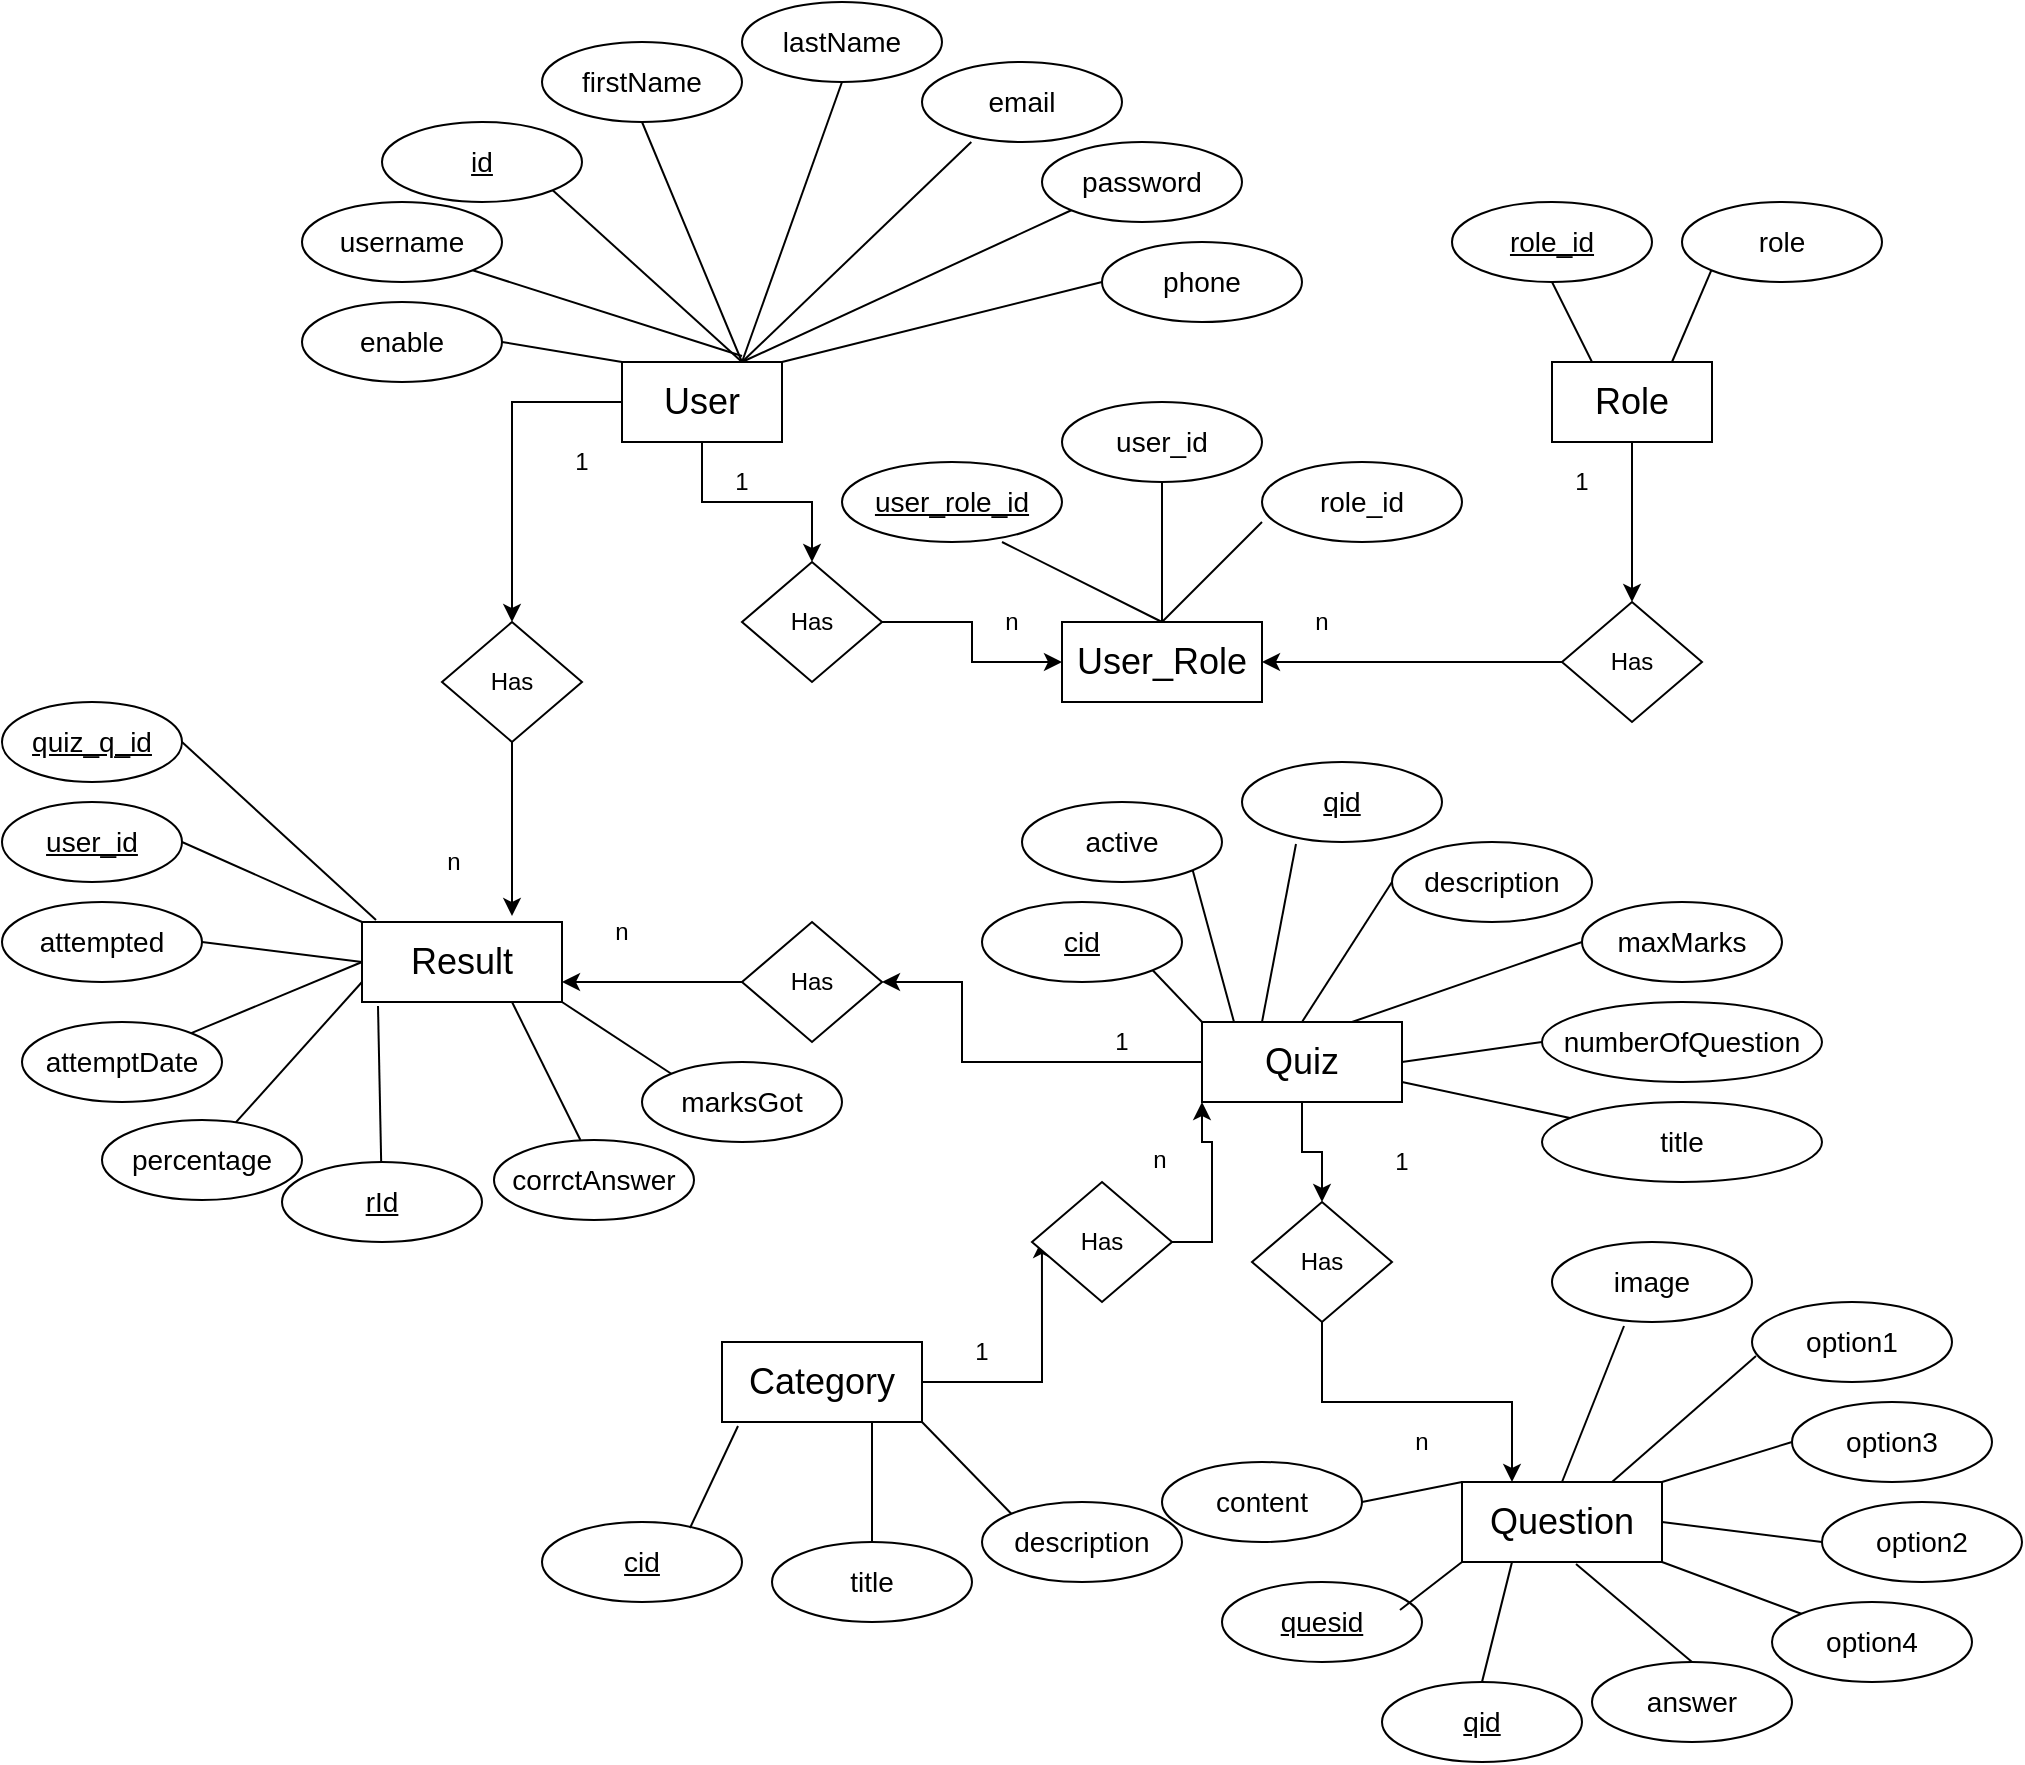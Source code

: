 <mxfile version="15.3.5" type="device"><diagram id="R2lEEEUBdFMjLlhIrx00" name="Page-1"><mxGraphModel dx="2109" dy="1598" grid="1" gridSize="10" guides="1" tooltips="1" connect="1" arrows="1" fold="1" page="1" pageScale="1" pageWidth="850" pageHeight="1100" math="0" shadow="0" extFonts="Permanent Marker^https://fonts.googleapis.com/css?family=Permanent+Marker"><root><mxCell id="0"/><mxCell id="1" parent="0"/><mxCell id="hs2BHEO5PUTzhYuMmn-y-42" style="edgeStyle=orthogonalEdgeStyle;rounded=0;orthogonalLoop=1;jettySize=auto;html=1;exitX=0.5;exitY=1;exitDx=0;exitDy=0;" parent="1" source="hs2BHEO5PUTzhYuMmn-y-1" target="hs2BHEO5PUTzhYuMmn-y-41" edge="1"><mxGeometry relative="1" as="geometry"/></mxCell><mxCell id="hs2BHEO5PUTzhYuMmn-y-1" value="&lt;font style=&quot;font-size: 18px&quot;&gt;User&lt;/font&gt;" style="rounded=0;whiteSpace=wrap;html=1;" parent="1" vertex="1"><mxGeometry x="-40" y="90" width="80" height="40" as="geometry"/></mxCell><mxCell id="hs2BHEO5PUTzhYuMmn-y-2" value="&lt;font style=&quot;font-size: 14px&quot;&gt;&lt;u&gt;id&lt;/u&gt;&lt;/font&gt;" style="ellipse;whiteSpace=wrap;html=1;" parent="1" vertex="1"><mxGeometry x="-160" y="-30" width="100" height="40" as="geometry"/></mxCell><mxCell id="hs2BHEO5PUTzhYuMmn-y-5" value="&lt;font style=&quot;font-size: 14px&quot;&gt;firstName&lt;/font&gt;" style="ellipse;whiteSpace=wrap;html=1;" parent="1" vertex="1"><mxGeometry x="-80" y="-70" width="100" height="40" as="geometry"/></mxCell><mxCell id="hs2BHEO5PUTzhYuMmn-y-7" value="&lt;font style=&quot;font-size: 14px&quot;&gt;lastName&lt;/font&gt;" style="ellipse;whiteSpace=wrap;html=1;" parent="1" vertex="1"><mxGeometry x="20" y="-90" width="100" height="40" as="geometry"/></mxCell><mxCell id="hs2BHEO5PUTzhYuMmn-y-9" value="&lt;font style=&quot;font-size: 14px&quot;&gt;password&lt;/font&gt;" style="ellipse;whiteSpace=wrap;html=1;" parent="1" vertex="1"><mxGeometry x="170" y="-20" width="100" height="40" as="geometry"/></mxCell><mxCell id="hs2BHEO5PUTzhYuMmn-y-11" value="&lt;font style=&quot;font-size: 14px&quot;&gt;email&lt;/font&gt;" style="ellipse;whiteSpace=wrap;html=1;" parent="1" vertex="1"><mxGeometry x="110" y="-60" width="100" height="40" as="geometry"/></mxCell><mxCell id="hs2BHEO5PUTzhYuMmn-y-13" value="" style="endArrow=none;html=1;entryX=0;entryY=1;entryDx=0;entryDy=0;exitX=0.75;exitY=0;exitDx=0;exitDy=0;" parent="1" source="hs2BHEO5PUTzhYuMmn-y-1" target="hs2BHEO5PUTzhYuMmn-y-9" edge="1"><mxGeometry width="50" height="50" relative="1" as="geometry"><mxPoint x="240" y="50" as="sourcePoint"/><mxPoint x="290" as="targetPoint"/></mxGeometry></mxCell><mxCell id="hs2BHEO5PUTzhYuMmn-y-14" value="" style="endArrow=none;html=1;entryX=0;entryY=1;entryDx=0;entryDy=0;exitX=0.75;exitY=0;exitDx=0;exitDy=0;" parent="1" source="hs2BHEO5PUTzhYuMmn-y-1" edge="1"><mxGeometry width="50" height="50" relative="1" as="geometry"><mxPoint x="-30" y="55.86" as="sourcePoint"/><mxPoint x="134.645" y="-19.998" as="targetPoint"/></mxGeometry></mxCell><mxCell id="hs2BHEO5PUTzhYuMmn-y-15" value="" style="endArrow=none;html=1;entryX=0.5;entryY=1;entryDx=0;entryDy=0;" parent="1" target="hs2BHEO5PUTzhYuMmn-y-7" edge="1"><mxGeometry width="50" height="50" relative="1" as="geometry"><mxPoint x="20" y="90" as="sourcePoint"/><mxPoint x="144.645" y="-9.998" as="targetPoint"/></mxGeometry></mxCell><mxCell id="hs2BHEO5PUTzhYuMmn-y-16" value="" style="endArrow=none;html=1;entryX=0.5;entryY=1;entryDx=0;entryDy=0;exitX=0.75;exitY=0;exitDx=0;exitDy=0;" parent="1" source="hs2BHEO5PUTzhYuMmn-y-1" target="hs2BHEO5PUTzhYuMmn-y-5" edge="1"><mxGeometry width="50" height="50" relative="1" as="geometry"><mxPoint x="30" y="100" as="sourcePoint"/><mxPoint x="80" y="-40" as="targetPoint"/></mxGeometry></mxCell><mxCell id="hs2BHEO5PUTzhYuMmn-y-17" value="" style="endArrow=none;html=1;entryX=1;entryY=1;entryDx=0;entryDy=0;exitX=0.75;exitY=0;exitDx=0;exitDy=0;" parent="1" source="hs2BHEO5PUTzhYuMmn-y-1" target="hs2BHEO5PUTzhYuMmn-y-2" edge="1"><mxGeometry width="50" height="50" relative="1" as="geometry"><mxPoint x="30" y="100" as="sourcePoint"/><mxPoint x="-20" y="-20" as="targetPoint"/></mxGeometry></mxCell><mxCell id="hs2BHEO5PUTzhYuMmn-y-18" value="&lt;font style=&quot;font-size: 14px&quot;&gt;username&lt;/font&gt;" style="ellipse;whiteSpace=wrap;html=1;" parent="1" vertex="1"><mxGeometry x="-200" y="10" width="100" height="40" as="geometry"/></mxCell><mxCell id="hs2BHEO5PUTzhYuMmn-y-19" value="" style="endArrow=none;html=1;entryX=1;entryY=1;entryDx=0;entryDy=0;" parent="1" target="hs2BHEO5PUTzhYuMmn-y-18" edge="1"><mxGeometry width="50" height="50" relative="1" as="geometry"><mxPoint x="20" y="87" as="sourcePoint"/><mxPoint x="-40" y="30" as="targetPoint"/></mxGeometry></mxCell><mxCell id="hs2BHEO5PUTzhYuMmn-y-21" value="&lt;font style=&quot;font-size: 14px&quot;&gt;phone&lt;/font&gt;" style="ellipse;whiteSpace=wrap;html=1;" parent="1" vertex="1"><mxGeometry x="200" y="30" width="100" height="40" as="geometry"/></mxCell><mxCell id="hs2BHEO5PUTzhYuMmn-y-22" value="" style="endArrow=none;html=1;entryX=0;entryY=0.5;entryDx=0;entryDy=0;exitX=1;exitY=0;exitDx=0;exitDy=0;" parent="1" source="hs2BHEO5PUTzhYuMmn-y-1" target="hs2BHEO5PUTzhYuMmn-y-21" edge="1"><mxGeometry width="50" height="50" relative="1" as="geometry"><mxPoint x="30" y="100" as="sourcePoint"/><mxPoint x="194.645" y="24.142" as="targetPoint"/></mxGeometry></mxCell><mxCell id="hs2BHEO5PUTzhYuMmn-y-23" value="&lt;font style=&quot;font-size: 14px&quot;&gt;enable&lt;/font&gt;" style="ellipse;whiteSpace=wrap;html=1;" parent="1" vertex="1"><mxGeometry x="-200" y="60" width="100" height="40" as="geometry"/></mxCell><mxCell id="hs2BHEO5PUTzhYuMmn-y-24" value="" style="endArrow=none;html=1;entryX=1;entryY=0.5;entryDx=0;entryDy=0;" parent="1" target="hs2BHEO5PUTzhYuMmn-y-23" edge="1"><mxGeometry width="50" height="50" relative="1" as="geometry"><mxPoint x="-40" y="90" as="sourcePoint"/><mxPoint x="-104.645" y="54.142" as="targetPoint"/></mxGeometry></mxCell><mxCell id="hs2BHEO5PUTzhYuMmn-y-47" style="edgeStyle=orthogonalEdgeStyle;rounded=0;orthogonalLoop=1;jettySize=auto;html=1;" parent="1" source="hs2BHEO5PUTzhYuMmn-y-26" target="hs2BHEO5PUTzhYuMmn-y-46" edge="1"><mxGeometry relative="1" as="geometry"/></mxCell><mxCell id="hs2BHEO5PUTzhYuMmn-y-26" value="&lt;span style=&quot;font-size: 18px&quot;&gt;Role&lt;/span&gt;" style="rounded=0;whiteSpace=wrap;html=1;" parent="1" vertex="1"><mxGeometry x="425" y="90" width="80" height="40" as="geometry"/></mxCell><mxCell id="hs2BHEO5PUTzhYuMmn-y-27" value="&lt;font style=&quot;font-size: 14px&quot;&gt;&lt;u&gt;role_id&lt;/u&gt;&lt;/font&gt;" style="ellipse;whiteSpace=wrap;html=1;" parent="1" vertex="1"><mxGeometry x="375" y="10" width="100" height="40" as="geometry"/></mxCell><mxCell id="hs2BHEO5PUTzhYuMmn-y-28" value="" style="endArrow=none;html=1;entryX=0.5;entryY=1;entryDx=0;entryDy=0;exitX=0.25;exitY=0;exitDx=0;exitDy=0;" parent="1" source="hs2BHEO5PUTzhYuMmn-y-26" target="hs2BHEO5PUTzhYuMmn-y-27" edge="1"><mxGeometry width="50" height="50" relative="1" as="geometry"><mxPoint x="505" y="110" as="sourcePoint"/><mxPoint x="545" y="50" as="targetPoint"/></mxGeometry></mxCell><mxCell id="hs2BHEO5PUTzhYuMmn-y-29" value="&lt;font style=&quot;font-size: 14px&quot;&gt;role&lt;/font&gt;" style="ellipse;whiteSpace=wrap;html=1;" parent="1" vertex="1"><mxGeometry x="490" y="10" width="100" height="40" as="geometry"/></mxCell><mxCell id="hs2BHEO5PUTzhYuMmn-y-30" value="" style="endArrow=none;html=1;entryX=0;entryY=1;entryDx=0;entryDy=0;exitX=0.75;exitY=0;exitDx=0;exitDy=0;" parent="1" source="hs2BHEO5PUTzhYuMmn-y-26" target="hs2BHEO5PUTzhYuMmn-y-29" edge="1"><mxGeometry width="50" height="50" relative="1" as="geometry"><mxPoint x="515" y="110" as="sourcePoint"/><mxPoint x="555" y="60" as="targetPoint"/></mxGeometry></mxCell><mxCell id="hs2BHEO5PUTzhYuMmn-y-33" value="&lt;font style=&quot;font-size: 18px&quot;&gt;User_Role&lt;/font&gt;" style="rounded=0;whiteSpace=wrap;html=1;" parent="1" vertex="1"><mxGeometry x="180" y="220" width="100" height="40" as="geometry"/></mxCell><mxCell id="hs2BHEO5PUTzhYuMmn-y-35" value="&lt;font style=&quot;font-size: 14px&quot;&gt;&lt;u&gt;user_role_id&lt;/u&gt;&lt;/font&gt;" style="ellipse;whiteSpace=wrap;html=1;" parent="1" vertex="1"><mxGeometry x="70" y="140" width="110" height="40" as="geometry"/></mxCell><mxCell id="hs2BHEO5PUTzhYuMmn-y-36" value="" style="endArrow=none;html=1;entryX=0;entryY=0.5;entryDx=0;entryDy=0;exitX=0.5;exitY=0;exitDx=0;exitDy=0;" parent="1" source="hs2BHEO5PUTzhYuMmn-y-33" edge="1"><mxGeometry width="50" height="50" relative="1" as="geometry"><mxPoint x="-10" y="220" as="sourcePoint"/><mxPoint x="150" y="180" as="targetPoint"/></mxGeometry></mxCell><mxCell id="hs2BHEO5PUTzhYuMmn-y-37" value="&lt;font style=&quot;font-size: 14px&quot;&gt;user_id&lt;/font&gt;" style="ellipse;whiteSpace=wrap;html=1;" parent="1" vertex="1"><mxGeometry x="180" y="110" width="100" height="40" as="geometry"/></mxCell><mxCell id="hs2BHEO5PUTzhYuMmn-y-38" value="" style="endArrow=none;html=1;entryX=0.5;entryY=1;entryDx=0;entryDy=0;" parent="1" target="hs2BHEO5PUTzhYuMmn-y-37" edge="1"><mxGeometry width="50" height="50" relative="1" as="geometry"><mxPoint x="230" y="220" as="sourcePoint"/><mxPoint x="160" y="190" as="targetPoint"/></mxGeometry></mxCell><mxCell id="hs2BHEO5PUTzhYuMmn-y-39" value="&lt;font style=&quot;font-size: 14px&quot;&gt;role_id&lt;/font&gt;" style="ellipse;whiteSpace=wrap;html=1;" parent="1" vertex="1"><mxGeometry x="280" y="140" width="100" height="40" as="geometry"/></mxCell><mxCell id="hs2BHEO5PUTzhYuMmn-y-40" value="" style="endArrow=none;html=1;exitX=0.5;exitY=0;exitDx=0;exitDy=0;" parent="1" source="hs2BHEO5PUTzhYuMmn-y-33" edge="1"><mxGeometry width="50" height="50" relative="1" as="geometry"><mxPoint x="240" y="240" as="sourcePoint"/><mxPoint x="280" y="170" as="targetPoint"/></mxGeometry></mxCell><mxCell id="hs2BHEO5PUTzhYuMmn-y-43" style="edgeStyle=orthogonalEdgeStyle;rounded=0;orthogonalLoop=1;jettySize=auto;html=1;" parent="1" source="hs2BHEO5PUTzhYuMmn-y-41" target="hs2BHEO5PUTzhYuMmn-y-33" edge="1"><mxGeometry relative="1" as="geometry"/></mxCell><mxCell id="hs2BHEO5PUTzhYuMmn-y-41" value="Has" style="rhombus;whiteSpace=wrap;html=1;" parent="1" vertex="1"><mxGeometry x="20" y="190" width="70" height="60" as="geometry"/></mxCell><mxCell id="hs2BHEO5PUTzhYuMmn-y-44" value="1&lt;span style=&quot;color: rgba(0 , 0 , 0 , 0) ; font-family: monospace ; font-size: 0px&quot;&gt;%3CmxGraphModel%3E%3Croot%3E%3CmxCell%20id%3D%220%22%2F%3E%3CmxCell%20id%3D%221%22%20parent%3D%220%22%2F%3E%3CmxCell%20id%3D%222%22%20value%3D%22%22%20style%3D%22endArrow%3Dnone%3Bhtml%3D1%3BentryX%3D0.5%3BentryY%3D1%3BentryDx%3D0%3BentryDy%3D0%3B%22%20edge%3D%221%22%20parent%3D%221%22%3E%3CmxGeometry%20width%3D%2250%22%20height%3D%2250%22%20relative%3D%221%22%20as%3D%22geometry%22%3E%3CmxPoint%20x%3D%22230%22%20y%3D%22230%22%20as%3D%22sourcePoint%22%2F%3E%3CmxPoint%20x%3D%22230%22%20y%3D%22150%22%20as%3D%22targetPoint%22%2F%3E%3C%2FmxGeometry%3E%3C%2FmxCell%3E%3C%2Froot%3E%3C%2FmxGraphModel%3E&lt;/span&gt;" style="text;html=1;strokeColor=none;fillColor=none;align=center;verticalAlign=middle;whiteSpace=wrap;rounded=0;" parent="1" vertex="1"><mxGeometry y="140" width="40" height="20" as="geometry"/></mxCell><mxCell id="hs2BHEO5PUTzhYuMmn-y-45" value="n" style="text;html=1;strokeColor=none;fillColor=none;align=center;verticalAlign=middle;whiteSpace=wrap;rounded=0;" parent="1" vertex="1"><mxGeometry x="135" y="210" width="40" height="20" as="geometry"/></mxCell><mxCell id="hs2BHEO5PUTzhYuMmn-y-49" style="edgeStyle=orthogonalEdgeStyle;rounded=0;orthogonalLoop=1;jettySize=auto;html=1;" parent="1" source="hs2BHEO5PUTzhYuMmn-y-46" target="hs2BHEO5PUTzhYuMmn-y-33" edge="1"><mxGeometry relative="1" as="geometry"/></mxCell><mxCell id="hs2BHEO5PUTzhYuMmn-y-46" value="Has" style="rhombus;whiteSpace=wrap;html=1;" parent="1" vertex="1"><mxGeometry x="430" y="210" width="70" height="60" as="geometry"/></mxCell><mxCell id="hs2BHEO5PUTzhYuMmn-y-48" value="1&lt;span style=&quot;color: rgba(0 , 0 , 0 , 0) ; font-family: monospace ; font-size: 0px&quot;&gt;%3CmxGraphModel%3E%3Croot%3E%3CmxCell%20id%3D%220%22%2F%3E%3CmxCell%20id%3D%221%22%20parent%3D%220%22%2F%3E%3CmxCell%20id%3D%222%22%20value%3D%22%22%20style%3D%22endArrow%3Dnone%3Bhtml%3D1%3BentryX%3D0.5%3BentryY%3D1%3BentryDx%3D0%3BentryDy%3D0%3B%22%20edge%3D%221%22%20parent%3D%221%22%3E%3CmxGeometry%20width%3D%2250%22%20height%3D%2250%22%20relative%3D%221%22%20as%3D%22geometry%22%3E%3CmxPoint%20x%3D%22230%22%20y%3D%22230%22%20as%3D%22sourcePoint%22%2F%3E%3CmxPoint%20x%3D%22230%22%20y%3D%22150%22%20as%3D%22targetPoint%22%2F%3E%3C%2FmxGeometry%3E%3C%2FmxCell%3E%3C%2Froot%3E%3C%2FmxGraphModel%3E&lt;/span&gt;" style="text;html=1;strokeColor=none;fillColor=none;align=center;verticalAlign=middle;whiteSpace=wrap;rounded=0;" parent="1" vertex="1"><mxGeometry x="420" y="140" width="40" height="20" as="geometry"/></mxCell><mxCell id="hs2BHEO5PUTzhYuMmn-y-50" value="n" style="text;html=1;strokeColor=none;fillColor=none;align=center;verticalAlign=middle;whiteSpace=wrap;rounded=0;" parent="1" vertex="1"><mxGeometry x="290" y="210" width="40" height="20" as="geometry"/></mxCell><mxCell id="sKzCizwS2dp4Opsa-oly-16" style="edgeStyle=orthogonalEdgeStyle;rounded=0;orthogonalLoop=1;jettySize=auto;html=1;exitX=1;exitY=0.5;exitDx=0;exitDy=0;entryX=0.071;entryY=0.483;entryDx=0;entryDy=0;entryPerimeter=0;" parent="1" source="sKzCizwS2dp4Opsa-oly-2" target="sKzCizwS2dp4Opsa-oly-15" edge="1"><mxGeometry relative="1" as="geometry"/></mxCell><mxCell id="sKzCizwS2dp4Opsa-oly-2" value="&lt;font style=&quot;font-size: 18px&quot;&gt;Category&lt;/font&gt;" style="rounded=0;whiteSpace=wrap;html=1;" parent="1" vertex="1"><mxGeometry x="10" y="580" width="100" height="40" as="geometry"/></mxCell><mxCell id="sKzCizwS2dp4Opsa-oly-4" value="&lt;u&gt;&lt;font style=&quot;font-size: 14px&quot;&gt;cid&lt;/font&gt;&lt;span style=&quot;color: rgba(0 , 0 , 0 , 0) ; font-family: monospace ; font-size: 0px&quot;&gt;%3CmxGraphModel%3E%3Croot%3E%3CmxCell%20id%3D%220%22%2F%3E%3CmxCell%20id%3D%221%22%20parent%3D%220%22%2F%3E%3CmxCell%20id%3D%222%22%20value%3D%22%26lt%3Bfont%20style%3D%26quot%3Bfont-size%3A%2014px%26quot%3B%26gt%3Brole_id%26lt%3B%2Ffont%26gt%3B%22%20style%3D%22ellipse%3BwhiteSpace%3Dwrap%3Bhtml%3D1%3B%22%20vertex%3D%221%22%20parent%3D%221%22%3E%3CmxGeometry%20x%3D%22280%22%20y%3D%22140%22%20width%3D%22100%22%20height%3D%2240%22%20as%3D%22geometry%22%2F%3E%3C%2FmxCell%3E%3C%2Froot%3E%3C%2FmxGraphModel%3E&lt;/span&gt;&lt;/u&gt;" style="ellipse;whiteSpace=wrap;html=1;" parent="1" vertex="1"><mxGeometry x="-80" y="670" width="100" height="40" as="geometry"/></mxCell><mxCell id="sKzCizwS2dp4Opsa-oly-6" value="&lt;span style=&quot;font-size: 14px&quot;&gt;title&lt;/span&gt;" style="ellipse;whiteSpace=wrap;html=1;" parent="1" vertex="1"><mxGeometry x="35" y="680" width="100" height="40" as="geometry"/></mxCell><mxCell id="sKzCizwS2dp4Opsa-oly-8" value="" style="endArrow=none;html=1;exitX=0.08;exitY=1.075;exitDx=0;exitDy=0;entryX=0.74;entryY=0.1;entryDx=0;entryDy=0;entryPerimeter=0;exitPerimeter=0;" parent="1" edge="1"><mxGeometry width="50" height="50" relative="1" as="geometry"><mxPoint x="18" y="622" as="sourcePoint"/><mxPoint x="-6" y="673" as="targetPoint"/></mxGeometry></mxCell><mxCell id="sKzCizwS2dp4Opsa-oly-10" value="" style="endArrow=none;html=1;exitX=0.75;exitY=1;exitDx=0;exitDy=0;" parent="1" source="sKzCizwS2dp4Opsa-oly-2" edge="1"><mxGeometry width="50" height="50" relative="1" as="geometry"><mxPoint x="20" y="590" as="sourcePoint"/><mxPoint x="85" y="680" as="targetPoint"/></mxGeometry></mxCell><mxCell id="sKzCizwS2dp4Opsa-oly-11" value="&lt;span style=&quot;font-size: 14px&quot;&gt;description&lt;/span&gt;" style="ellipse;whiteSpace=wrap;html=1;" parent="1" vertex="1"><mxGeometry x="140" y="660" width="100" height="40" as="geometry"/></mxCell><mxCell id="sKzCizwS2dp4Opsa-oly-12" value="" style="endArrow=none;html=1;entryX=0;entryY=0;entryDx=0;entryDy=0;exitX=1;exitY=1;exitDx=0;exitDy=0;" parent="1" source="sKzCizwS2dp4Opsa-oly-2" target="sKzCizwS2dp4Opsa-oly-11" edge="1"><mxGeometry width="50" height="50" relative="1" as="geometry"><mxPoint x="80" y="580" as="sourcePoint"/><mxPoint x="24" y="521" as="targetPoint"/></mxGeometry></mxCell><mxCell id="sKzCizwS2dp4Opsa-oly-18" style="edgeStyle=orthogonalEdgeStyle;rounded=0;orthogonalLoop=1;jettySize=auto;html=1;exitX=1;exitY=0.5;exitDx=0;exitDy=0;entryX=0;entryY=1;entryDx=0;entryDy=0;" parent="1" source="sKzCizwS2dp4Opsa-oly-15" target="sKzCizwS2dp4Opsa-oly-17" edge="1"><mxGeometry relative="1" as="geometry"><mxPoint x="191" y="470" as="targetPoint"/></mxGeometry></mxCell><mxCell id="sKzCizwS2dp4Opsa-oly-15" value="Has" style="rhombus;whiteSpace=wrap;html=1;" parent="1" vertex="1"><mxGeometry x="165" y="500" width="70" height="60" as="geometry"/></mxCell><mxCell id="sKzCizwS2dp4Opsa-oly-69" style="edgeStyle=orthogonalEdgeStyle;rounded=0;orthogonalLoop=1;jettySize=auto;html=1;exitX=0.5;exitY=1;exitDx=0;exitDy=0;entryX=0.5;entryY=0;entryDx=0;entryDy=0;" parent="1" source="sKzCizwS2dp4Opsa-oly-17" target="sKzCizwS2dp4Opsa-oly-67" edge="1"><mxGeometry relative="1" as="geometry"><mxPoint x="300" y="500" as="targetPoint"/></mxGeometry></mxCell><mxCell id="sKzCizwS2dp4Opsa-oly-17" value="&lt;font style=&quot;font-size: 18px&quot;&gt;Quiz&lt;/font&gt;" style="rounded=0;whiteSpace=wrap;html=1;" parent="1" vertex="1"><mxGeometry x="250" y="420" width="100" height="40" as="geometry"/></mxCell><mxCell id="sKzCizwS2dp4Opsa-oly-21" value="&lt;span style=&quot;font-size: 14px&quot;&gt;active&lt;/span&gt;" style="ellipse;whiteSpace=wrap;html=1;" parent="1" vertex="1"><mxGeometry x="160" y="310" width="100" height="40" as="geometry"/></mxCell><mxCell id="sKzCizwS2dp4Opsa-oly-23" value="" style="endArrow=none;html=1;entryX=1;entryY=1;entryDx=0;entryDy=0;exitX=0;exitY=0;exitDx=0;exitDy=0;" parent="1" source="sKzCizwS2dp4Opsa-oly-17" target="sKzCizwS2dp4Opsa-oly-24" edge="1"><mxGeometry width="50" height="50" relative="1" as="geometry"><mxPoint x="-60" y="430" as="sourcePoint"/><mxPoint x="-20" y="390" as="targetPoint"/></mxGeometry></mxCell><mxCell id="sKzCizwS2dp4Opsa-oly-24" value="&lt;span style=&quot;font-size: 14px&quot;&gt;&lt;u&gt;cid&lt;/u&gt;&lt;/span&gt;" style="ellipse;whiteSpace=wrap;html=1;" parent="1" vertex="1"><mxGeometry x="140" y="360" width="100" height="40" as="geometry"/></mxCell><mxCell id="sKzCizwS2dp4Opsa-oly-25" value="&lt;span style=&quot;font-size: 14px&quot;&gt;&lt;u&gt;qid&lt;/u&gt;&lt;/span&gt;" style="ellipse;whiteSpace=wrap;html=1;" parent="1" vertex="1"><mxGeometry x="270" y="290" width="100" height="40" as="geometry"/></mxCell><mxCell id="sKzCizwS2dp4Opsa-oly-27" value="&lt;span style=&quot;font-size: 14px&quot;&gt;description&lt;/span&gt;" style="ellipse;whiteSpace=wrap;html=1;" parent="1" vertex="1"><mxGeometry x="345" y="330" width="100" height="40" as="geometry"/></mxCell><mxCell id="sKzCizwS2dp4Opsa-oly-28" value="&lt;span style=&quot;font-size: 14px&quot;&gt;maxMarks&lt;/span&gt;" style="ellipse;whiteSpace=wrap;html=1;" parent="1" vertex="1"><mxGeometry x="440" y="360" width="100" height="40" as="geometry"/></mxCell><mxCell id="sKzCizwS2dp4Opsa-oly-29" value="&lt;span style=&quot;font-size: 14px&quot;&gt;numberOfQuestion&lt;/span&gt;" style="ellipse;whiteSpace=wrap;html=1;" parent="1" vertex="1"><mxGeometry x="420" y="410" width="140" height="40" as="geometry"/></mxCell><mxCell id="sKzCizwS2dp4Opsa-oly-30" value="" style="endArrow=none;html=1;entryX=0.5;entryY=0;entryDx=0;entryDy=0;exitX=0;exitY=0.5;exitDx=0;exitDy=0;" parent="1" source="sKzCizwS2dp4Opsa-oly-27" target="sKzCizwS2dp4Opsa-oly-17" edge="1"><mxGeometry width="50" height="50" relative="1" as="geometry"><mxPoint x="260" y="430" as="sourcePoint"/><mxPoint x="235.355" y="404.142" as="targetPoint"/></mxGeometry></mxCell><mxCell id="sKzCizwS2dp4Opsa-oly-31" value="" style="endArrow=none;html=1;entryX=1;entryY=1;entryDx=0;entryDy=0;exitX=0.16;exitY=0;exitDx=0;exitDy=0;exitPerimeter=0;" parent="1" source="sKzCizwS2dp4Opsa-oly-17" target="sKzCizwS2dp4Opsa-oly-21" edge="1"><mxGeometry width="50" height="50" relative="1" as="geometry"><mxPoint x="270" y="440" as="sourcePoint"/><mxPoint x="245.355" y="414.142" as="targetPoint"/></mxGeometry></mxCell><mxCell id="sKzCizwS2dp4Opsa-oly-32" value="" style="endArrow=none;html=1;entryX=0.27;entryY=1.025;entryDx=0;entryDy=0;entryPerimeter=0;" parent="1" target="sKzCizwS2dp4Opsa-oly-25" edge="1"><mxGeometry width="50" height="50" relative="1" as="geometry"><mxPoint x="280" y="420" as="sourcePoint"/><mxPoint x="255.355" y="354.142" as="targetPoint"/></mxGeometry></mxCell><mxCell id="sKzCizwS2dp4Opsa-oly-33" value="" style="endArrow=none;html=1;entryX=0.75;entryY=0;entryDx=0;entryDy=0;exitX=0;exitY=0.5;exitDx=0;exitDy=0;" parent="1" source="sKzCizwS2dp4Opsa-oly-28" target="sKzCizwS2dp4Opsa-oly-17" edge="1"><mxGeometry width="50" height="50" relative="1" as="geometry"><mxPoint x="355" y="360" as="sourcePoint"/><mxPoint x="310" y="430" as="targetPoint"/></mxGeometry></mxCell><mxCell id="sKzCizwS2dp4Opsa-oly-34" value="" style="endArrow=none;html=1;entryX=1;entryY=0.5;entryDx=0;entryDy=0;exitX=0;exitY=0.5;exitDx=0;exitDy=0;" parent="1" source="sKzCizwS2dp4Opsa-oly-29" target="sKzCizwS2dp4Opsa-oly-17" edge="1"><mxGeometry width="50" height="50" relative="1" as="geometry"><mxPoint x="410" y="410" as="sourcePoint"/><mxPoint x="335" y="430" as="targetPoint"/></mxGeometry></mxCell><mxCell id="sKzCizwS2dp4Opsa-oly-41" value="1" style="text;html=1;strokeColor=none;fillColor=none;align=center;verticalAlign=middle;whiteSpace=wrap;rounded=0;" parent="1" vertex="1"><mxGeometry x="120" y="575" width="40" height="20" as="geometry"/></mxCell><mxCell id="sKzCizwS2dp4Opsa-oly-42" value="n" style="text;html=1;strokeColor=none;fillColor=none;align=center;verticalAlign=middle;whiteSpace=wrap;rounded=0;" parent="1" vertex="1"><mxGeometry x="209" y="479" width="40" height="20" as="geometry"/></mxCell><mxCell id="sKzCizwS2dp4Opsa-oly-45" value="&lt;font style=&quot;font-size: 18px&quot;&gt;Question&lt;/font&gt;" style="rounded=0;whiteSpace=wrap;html=1;" parent="1" vertex="1"><mxGeometry x="380" y="650" width="100" height="40" as="geometry"/></mxCell><mxCell id="sKzCizwS2dp4Opsa-oly-46" value="&lt;span style=&quot;font-size: 14px&quot;&gt;&lt;u&gt;quesid&lt;/u&gt;&lt;/span&gt;" style="ellipse;whiteSpace=wrap;html=1;" parent="1" vertex="1"><mxGeometry x="260" y="700" width="100" height="40" as="geometry"/></mxCell><mxCell id="sKzCizwS2dp4Opsa-oly-47" value="" style="endArrow=none;html=1;entryX=0;entryY=1;entryDx=0;entryDy=0;exitX=0.89;exitY=0.35;exitDx=0;exitDy=0;exitPerimeter=0;" parent="1" source="sKzCizwS2dp4Opsa-oly-46" target="sKzCizwS2dp4Opsa-oly-45" edge="1"><mxGeometry width="50" height="50" relative="1" as="geometry"><mxPoint x="353" y="630" as="sourcePoint"/><mxPoint x="285.355" y="454.142" as="targetPoint"/></mxGeometry></mxCell><mxCell id="sKzCizwS2dp4Opsa-oly-48" value="&lt;span style=&quot;font-size: 14px&quot;&gt;content&lt;/span&gt;&lt;span style=&quot;color: rgba(0 , 0 , 0 , 0) ; font-family: monospace ; font-size: 0px&quot;&gt;%3CmxGraphModel%3E%3Croot%3E%3CmxCell%20id%3D%220%22%2F%3E%3CmxCell%20id%3D%221%22%20parent%3D%220%22%2F%3E%3CmxCell%20id%3D%222%22%20value%3D%22%26lt%3Bspan%20style%3D%26quot%3Bfont-size%3A%2014px%26quot%3B%26gt%3B%26lt%3Bu%26gt%3Bquesid%26lt%3B%2Fu%26gt%3B%26lt%3B%2Fspan%26gt%3B%22%20style%3D%22ellipse%3BwhiteSpace%3Dwrap%3Bhtml%3D1%3B%22%20vertex%3D%221%22%20parent%3D%221%22%3E%3CmxGeometry%20x%3D%22240%22%20y%3D%22550%22%20width%3D%22100%22%20height%3D%2240%22%20as%3D%22geometry%22%2F%3E%3C%2FmxCell%3E%3C%2Froot%3E%3C%2FmxGraphModel%3E&lt;/span&gt;" style="ellipse;whiteSpace=wrap;html=1;" parent="1" vertex="1"><mxGeometry x="230" y="640" width="100" height="40" as="geometry"/></mxCell><mxCell id="sKzCizwS2dp4Opsa-oly-49" value="&lt;span style=&quot;font-size: 14px&quot;&gt;image&lt;/span&gt;" style="ellipse;whiteSpace=wrap;html=1;" parent="1" vertex="1"><mxGeometry x="425" y="530" width="100" height="40" as="geometry"/></mxCell><mxCell id="sKzCizwS2dp4Opsa-oly-50" value="&lt;span style=&quot;font-size: 14px&quot;&gt;option1&lt;/span&gt;" style="ellipse;whiteSpace=wrap;html=1;" parent="1" vertex="1"><mxGeometry x="525" y="560" width="100" height="40" as="geometry"/></mxCell><mxCell id="sKzCizwS2dp4Opsa-oly-52" value="&lt;span style=&quot;font-size: 14px&quot;&gt;option2&lt;/span&gt;" style="ellipse;whiteSpace=wrap;html=1;" parent="1" vertex="1"><mxGeometry x="560" y="660" width="100" height="40" as="geometry"/></mxCell><mxCell id="sKzCizwS2dp4Opsa-oly-55" value="&lt;span style=&quot;font-size: 14px&quot;&gt;option4&lt;/span&gt;" style="ellipse;whiteSpace=wrap;html=1;" parent="1" vertex="1"><mxGeometry x="535" y="710" width="100" height="40" as="geometry"/></mxCell><mxCell id="sKzCizwS2dp4Opsa-oly-56" value="&lt;span style=&quot;font-size: 14px&quot;&gt;option3&lt;/span&gt;" style="ellipse;whiteSpace=wrap;html=1;" parent="1" vertex="1"><mxGeometry x="545" y="610" width="100" height="40" as="geometry"/></mxCell><mxCell id="sKzCizwS2dp4Opsa-oly-57" value="" style="endArrow=none;html=1;" parent="1" edge="1"><mxGeometry width="50" height="50" relative="1" as="geometry"><mxPoint x="330" y="660" as="sourcePoint"/><mxPoint x="380" y="650" as="targetPoint"/></mxGeometry></mxCell><mxCell id="sKzCizwS2dp4Opsa-oly-58" value="" style="endArrow=none;html=1;exitX=0.36;exitY=1.05;exitDx=0;exitDy=0;exitPerimeter=0;entryX=0.5;entryY=0;entryDx=0;entryDy=0;" parent="1" source="sKzCizwS2dp4Opsa-oly-49" target="sKzCizwS2dp4Opsa-oly-45" edge="1"><mxGeometry width="50" height="50" relative="1" as="geometry"><mxPoint x="400" y="610" as="sourcePoint"/><mxPoint x="400" y="660" as="targetPoint"/></mxGeometry></mxCell><mxCell id="sKzCizwS2dp4Opsa-oly-59" value="" style="endArrow=none;html=1;exitX=0.02;exitY=0.675;exitDx=0;exitDy=0;exitPerimeter=0;entryX=0.75;entryY=0;entryDx=0;entryDy=0;" parent="1" source="sKzCizwS2dp4Opsa-oly-50" target="sKzCizwS2dp4Opsa-oly-45" edge="1"><mxGeometry width="50" height="50" relative="1" as="geometry"><mxPoint x="471" y="582" as="sourcePoint"/><mxPoint x="440" y="660" as="targetPoint"/></mxGeometry></mxCell><mxCell id="sKzCizwS2dp4Opsa-oly-60" value="" style="endArrow=none;html=1;exitX=0;exitY=0.5;exitDx=0;exitDy=0;" parent="1" edge="1"><mxGeometry width="50" height="50" relative="1" as="geometry"><mxPoint x="545" y="630" as="sourcePoint"/><mxPoint x="480" y="650" as="targetPoint"/></mxGeometry></mxCell><mxCell id="sKzCizwS2dp4Opsa-oly-61" value="" style="endArrow=none;html=1;exitX=0;exitY=0.5;exitDx=0;exitDy=0;entryX=1;entryY=0.5;entryDx=0;entryDy=0;" parent="1" target="sKzCizwS2dp4Opsa-oly-45" edge="1"><mxGeometry width="50" height="50" relative="1" as="geometry"><mxPoint x="560" y="680" as="sourcePoint"/><mxPoint x="490" y="660" as="targetPoint"/></mxGeometry></mxCell><mxCell id="sKzCizwS2dp4Opsa-oly-62" value="" style="endArrow=none;html=1;exitX=0;exitY=0;exitDx=0;exitDy=0;entryX=1;entryY=1;entryDx=0;entryDy=0;" parent="1" source="sKzCizwS2dp4Opsa-oly-55" target="sKzCizwS2dp4Opsa-oly-45" edge="1"><mxGeometry width="50" height="50" relative="1" as="geometry"><mxPoint x="570" y="690" as="sourcePoint"/><mxPoint x="490" y="680" as="targetPoint"/></mxGeometry></mxCell><mxCell id="sKzCizwS2dp4Opsa-oly-63" value="&lt;span style=&quot;font-size: 14px&quot;&gt;answer&lt;/span&gt;" style="ellipse;whiteSpace=wrap;html=1;" parent="1" vertex="1"><mxGeometry x="445" y="740" width="100" height="40" as="geometry"/></mxCell><mxCell id="sKzCizwS2dp4Opsa-oly-64" value="" style="endArrow=none;html=1;exitX=0.5;exitY=0;exitDx=0;exitDy=0;entryX=0.57;entryY=1.025;entryDx=0;entryDy=0;entryPerimeter=0;" parent="1" source="sKzCizwS2dp4Opsa-oly-63" target="sKzCizwS2dp4Opsa-oly-45" edge="1"><mxGeometry width="50" height="50" relative="1" as="geometry"><mxPoint x="559.645" y="725.858" as="sourcePoint"/><mxPoint x="490" y="700" as="targetPoint"/></mxGeometry></mxCell><mxCell id="sKzCizwS2dp4Opsa-oly-65" value="&lt;span style=&quot;font-size: 14px&quot;&gt;&lt;u&gt;qid&lt;/u&gt;&lt;/span&gt;" style="ellipse;whiteSpace=wrap;html=1;" parent="1" vertex="1"><mxGeometry x="340" y="750" width="100" height="40" as="geometry"/></mxCell><mxCell id="sKzCizwS2dp4Opsa-oly-66" value="" style="endArrow=none;html=1;exitX=0.5;exitY=0;exitDx=0;exitDy=0;entryX=0.25;entryY=1;entryDx=0;entryDy=0;" parent="1" source="sKzCizwS2dp4Opsa-oly-65" target="sKzCizwS2dp4Opsa-oly-45" edge="1"><mxGeometry width="50" height="50" relative="1" as="geometry"><mxPoint x="505" y="750" as="sourcePoint"/><mxPoint x="447" y="701" as="targetPoint"/></mxGeometry></mxCell><mxCell id="sKzCizwS2dp4Opsa-oly-70" style="edgeStyle=orthogonalEdgeStyle;rounded=0;orthogonalLoop=1;jettySize=auto;html=1;exitX=0.5;exitY=1;exitDx=0;exitDy=0;entryX=0.25;entryY=0;entryDx=0;entryDy=0;" parent="1" source="sKzCizwS2dp4Opsa-oly-67" target="sKzCizwS2dp4Opsa-oly-45" edge="1"><mxGeometry relative="1" as="geometry"/></mxCell><mxCell id="sKzCizwS2dp4Opsa-oly-67" value="Has" style="rhombus;whiteSpace=wrap;html=1;" parent="1" vertex="1"><mxGeometry x="275" y="510" width="70" height="60" as="geometry"/></mxCell><mxCell id="sKzCizwS2dp4Opsa-oly-71" value="1" style="text;html=1;strokeColor=none;fillColor=none;align=center;verticalAlign=middle;whiteSpace=wrap;rounded=0;" parent="1" vertex="1"><mxGeometry x="330" y="480" width="40" height="20" as="geometry"/></mxCell><mxCell id="sKzCizwS2dp4Opsa-oly-72" value="n" style="text;html=1;strokeColor=none;fillColor=none;align=center;verticalAlign=middle;whiteSpace=wrap;rounded=0;" parent="1" vertex="1"><mxGeometry x="340" y="620" width="40" height="20" as="geometry"/></mxCell><mxCell id="vCAZMdNSlILMvuzgtvx2-1" value="&lt;span style=&quot;font-size: 14px&quot;&gt;title&lt;/span&gt;" style="ellipse;whiteSpace=wrap;html=1;" parent="1" vertex="1"><mxGeometry x="420" y="460" width="140" height="40" as="geometry"/></mxCell><mxCell id="vCAZMdNSlILMvuzgtvx2-3" value="" style="endArrow=none;html=1;entryX=1;entryY=0.75;entryDx=0;entryDy=0;" parent="1" source="vCAZMdNSlILMvuzgtvx2-1" target="sKzCizwS2dp4Opsa-oly-17" edge="1"><mxGeometry width="50" height="50" relative="1" as="geometry"><mxPoint x="430" y="440" as="sourcePoint"/><mxPoint x="360" y="450" as="targetPoint"/></mxGeometry></mxCell><mxCell id="iDAsTdrNNvFellHqbcl_-2" value="&lt;font style=&quot;font-size: 18px&quot;&gt;Result&lt;/font&gt;" style="rounded=0;whiteSpace=wrap;html=1;" parent="1" vertex="1"><mxGeometry x="-170" y="370" width="100" height="40" as="geometry"/></mxCell><mxCell id="iDAsTdrNNvFellHqbcl_-3" value="&lt;span style=&quot;font-size: 14px&quot;&gt;&lt;u&gt;rId&lt;/u&gt;&lt;/span&gt;" style="ellipse;whiteSpace=wrap;html=1;" parent="1" vertex="1"><mxGeometry x="-210" y="490" width="100" height="40" as="geometry"/></mxCell><mxCell id="iDAsTdrNNvFellHqbcl_-4" value="&lt;span style=&quot;font-size: 14px&quot;&gt;corrctAnswer&lt;/span&gt;" style="ellipse;whiteSpace=wrap;html=1;" parent="1" vertex="1"><mxGeometry x="-104" y="479" width="100" height="40" as="geometry"/></mxCell><mxCell id="iDAsTdrNNvFellHqbcl_-5" value="" style="endArrow=none;html=1;exitX=0.08;exitY=1.075;exitDx=0;exitDy=0;exitPerimeter=0;" parent="1" edge="1" target="iDAsTdrNNvFellHqbcl_-3"><mxGeometry width="50" height="50" relative="1" as="geometry"><mxPoint x="-162" y="412" as="sourcePoint"/><mxPoint x="-186" y="463" as="targetPoint"/></mxGeometry></mxCell><mxCell id="iDAsTdrNNvFellHqbcl_-6" value="" style="endArrow=none;html=1;exitX=0.75;exitY=1;exitDx=0;exitDy=0;entryX=0.432;entryY=0;entryDx=0;entryDy=0;entryPerimeter=0;" parent="1" source="iDAsTdrNNvFellHqbcl_-2" edge="1" target="iDAsTdrNNvFellHqbcl_-4"><mxGeometry width="50" height="50" relative="1" as="geometry"><mxPoint x="-160" y="380" as="sourcePoint"/><mxPoint x="-95" y="470" as="targetPoint"/></mxGeometry></mxCell><mxCell id="iDAsTdrNNvFellHqbcl_-7" value="&lt;span style=&quot;font-size: 14px&quot;&gt;marksGot&lt;/span&gt;" style="ellipse;whiteSpace=wrap;html=1;" parent="1" vertex="1"><mxGeometry x="-30" y="440" width="100" height="40" as="geometry"/></mxCell><mxCell id="iDAsTdrNNvFellHqbcl_-8" value="" style="endArrow=none;html=1;entryX=0;entryY=0;entryDx=0;entryDy=0;exitX=1;exitY=1;exitDx=0;exitDy=0;" parent="1" source="iDAsTdrNNvFellHqbcl_-2" target="iDAsTdrNNvFellHqbcl_-7" edge="1"><mxGeometry width="50" height="50" relative="1" as="geometry"><mxPoint x="-100" y="370" as="sourcePoint"/><mxPoint x="-156" y="311" as="targetPoint"/></mxGeometry></mxCell><mxCell id="iDAsTdrNNvFellHqbcl_-9" value="n" style="text;html=1;strokeColor=none;fillColor=none;align=center;verticalAlign=middle;whiteSpace=wrap;rounded=0;" parent="1" vertex="1"><mxGeometry x="-60" y="365" width="40" height="20" as="geometry"/></mxCell><mxCell id="iDAsTdrNNvFellHqbcl_-10" value="&lt;span style=&quot;font-size: 14px&quot;&gt;percentage&lt;/span&gt;" style="ellipse;whiteSpace=wrap;html=1;" parent="1" vertex="1"><mxGeometry x="-300" y="469" width="100" height="40" as="geometry"/></mxCell><mxCell id="iDAsTdrNNvFellHqbcl_-12" value="" style="endArrow=none;html=1;exitX=0;exitY=0.75;exitDx=0;exitDy=0;" parent="1" source="iDAsTdrNNvFellHqbcl_-2" target="iDAsTdrNNvFellHqbcl_-10" edge="1"><mxGeometry width="50" height="50" relative="1" as="geometry"><mxPoint x="-152" y="422" as="sourcePoint"/><mxPoint x="-176" y="473" as="targetPoint"/></mxGeometry></mxCell><mxCell id="iDAsTdrNNvFellHqbcl_-13" value="&lt;span style=&quot;font-size: 14px&quot;&gt;attemptDate&lt;/span&gt;" style="ellipse;whiteSpace=wrap;html=1;" parent="1" vertex="1"><mxGeometry x="-340" y="420" width="100" height="40" as="geometry"/></mxCell><mxCell id="iDAsTdrNNvFellHqbcl_-14" value="" style="endArrow=none;html=1;" parent="1" target="iDAsTdrNNvFellHqbcl_-13" edge="1"><mxGeometry width="50" height="50" relative="1" as="geometry"><mxPoint x="-170" y="390" as="sourcePoint"/><mxPoint x="-206.292" y="420.287" as="targetPoint"/></mxGeometry></mxCell><mxCell id="iDAsTdrNNvFellHqbcl_-15" value="n" style="text;html=1;strokeColor=none;fillColor=none;align=center;verticalAlign=middle;whiteSpace=wrap;rounded=0;" parent="1" vertex="1"><mxGeometry x="-144" y="330" width="40" height="20" as="geometry"/></mxCell><mxCell id="iDAsTdrNNvFellHqbcl_-16" value="Has" style="rhombus;whiteSpace=wrap;html=1;" parent="1" vertex="1"><mxGeometry x="20" y="370" width="70" height="60" as="geometry"/></mxCell><mxCell id="iDAsTdrNNvFellHqbcl_-20" value="1" style="text;html=1;strokeColor=none;fillColor=none;align=center;verticalAlign=middle;whiteSpace=wrap;rounded=0;" parent="1" vertex="1"><mxGeometry x="190" y="420" width="40" height="20" as="geometry"/></mxCell><mxCell id="iDAsTdrNNvFellHqbcl_-21" style="edgeStyle=orthogonalEdgeStyle;rounded=0;orthogonalLoop=1;jettySize=auto;html=1;entryX=1;entryY=0.75;entryDx=0;entryDy=0;exitX=0;exitY=0.5;exitDx=0;exitDy=0;" parent="1" source="iDAsTdrNNvFellHqbcl_-16" target="iDAsTdrNNvFellHqbcl_-2" edge="1"><mxGeometry relative="1" as="geometry"><mxPoint x="10" y="380" as="sourcePoint"/><mxPoint x="20" y="390" as="targetPoint"/></mxGeometry></mxCell><mxCell id="iDAsTdrNNvFellHqbcl_-23" value="Has" style="rhombus;whiteSpace=wrap;html=1;" parent="1" vertex="1"><mxGeometry x="-130" y="220" width="70" height="60" as="geometry"/></mxCell><mxCell id="iDAsTdrNNvFellHqbcl_-25" style="edgeStyle=orthogonalEdgeStyle;rounded=0;orthogonalLoop=1;jettySize=auto;html=1;entryX=0.5;entryY=0;entryDx=0;entryDy=0;" parent="1" target="iDAsTdrNNvFellHqbcl_-23" edge="1"><mxGeometry relative="1" as="geometry"><mxPoint x="-40" y="110" as="sourcePoint"/><mxPoint x="-160" y="130" as="targetPoint"/><Array as="points"><mxPoint x="-95" y="110"/></Array></mxGeometry></mxCell><mxCell id="iDAsTdrNNvFellHqbcl_-26" value="1" style="text;html=1;strokeColor=none;fillColor=none;align=center;verticalAlign=middle;whiteSpace=wrap;rounded=0;" parent="1" vertex="1"><mxGeometry x="-80" y="130" width="40" height="20" as="geometry"/></mxCell><mxCell id="lS7c6BtGS2ncuF7SscZL-3" style="edgeStyle=orthogonalEdgeStyle;rounded=0;orthogonalLoop=1;jettySize=auto;html=1;exitX=0;exitY=0.5;exitDx=0;exitDy=0;" edge="1" parent="1" source="sKzCizwS2dp4Opsa-oly-17"><mxGeometry relative="1" as="geometry"><mxPoint x="-60" y="410" as="sourcePoint"/><mxPoint x="90" y="400" as="targetPoint"/><Array as="points"><mxPoint x="130" y="440"/><mxPoint x="130" y="400"/></Array></mxGeometry></mxCell><mxCell id="lS7c6BtGS2ncuF7SscZL-5" value="&lt;span style=&quot;font-size: 14px&quot;&gt;attempted&lt;/span&gt;" style="ellipse;whiteSpace=wrap;html=1;" vertex="1" parent="1"><mxGeometry x="-350" y="360" width="100" height="40" as="geometry"/></mxCell><mxCell id="lS7c6BtGS2ncuF7SscZL-6" value="" style="endArrow=none;html=1;startSize=14;endSize=14;sourcePerimeterSpacing=8;targetPerimeterSpacing=8;exitX=1;exitY=0.5;exitDx=0;exitDy=0;" edge="1" parent="1" source="lS7c6BtGS2ncuF7SscZL-5"><mxGeometry width="50" height="50" relative="1" as="geometry"><mxPoint x="-240" y="380" as="sourcePoint"/><mxPoint x="-170" y="390" as="targetPoint"/><Array as="points"/></mxGeometry></mxCell><mxCell id="lS7c6BtGS2ncuF7SscZL-7" value="&lt;span style=&quot;font-size: 14px&quot;&gt;&lt;u&gt;user_id&lt;/u&gt;&lt;/span&gt;" style="ellipse;whiteSpace=wrap;html=1;" vertex="1" parent="1"><mxGeometry x="-350" y="310" width="90" height="40" as="geometry"/></mxCell><mxCell id="lS7c6BtGS2ncuF7SscZL-9" value="" style="endArrow=none;html=1;startSize=14;endSize=14;sourcePerimeterSpacing=8;targetPerimeterSpacing=8;exitX=1;exitY=0.5;exitDx=0;exitDy=0;entryX=0;entryY=0;entryDx=0;entryDy=0;" edge="1" parent="1" source="lS7c6BtGS2ncuF7SscZL-7" target="iDAsTdrNNvFellHqbcl_-2"><mxGeometry width="50" height="50" relative="1" as="geometry"><mxPoint x="-240" y="390" as="sourcePoint"/><mxPoint x="-160" y="400" as="targetPoint"/><Array as="points"/></mxGeometry></mxCell><mxCell id="lS7c6BtGS2ncuF7SscZL-10" value="&lt;span style=&quot;font-size: 14px&quot;&gt;&lt;u&gt;quiz_q_id&lt;/u&gt;&lt;/span&gt;" style="ellipse;whiteSpace=wrap;html=1;" vertex="1" parent="1"><mxGeometry x="-350" y="260" width="90" height="40" as="geometry"/></mxCell><mxCell id="lS7c6BtGS2ncuF7SscZL-11" value="" style="endArrow=none;html=1;startSize=14;endSize=14;sourcePerimeterSpacing=8;targetPerimeterSpacing=8;exitX=1;exitY=0.5;exitDx=0;exitDy=0;entryX=0.07;entryY=-0.025;entryDx=0;entryDy=0;entryPerimeter=0;" edge="1" parent="1" source="lS7c6BtGS2ncuF7SscZL-10" target="iDAsTdrNNvFellHqbcl_-2"><mxGeometry width="50" height="50" relative="1" as="geometry"><mxPoint x="-250" y="340" as="sourcePoint"/><mxPoint x="-160" y="380" as="targetPoint"/><Array as="points"/></mxGeometry></mxCell><mxCell id="lS7c6BtGS2ncuF7SscZL-13" style="edgeStyle=orthogonalEdgeStyle;rounded=0;orthogonalLoop=1;jettySize=auto;html=1;exitX=0.5;exitY=1;exitDx=0;exitDy=0;" edge="1" parent="1" source="iDAsTdrNNvFellHqbcl_-23"><mxGeometry relative="1" as="geometry"><mxPoint x="30" y="410" as="sourcePoint"/><mxPoint x="-95" y="367" as="targetPoint"/></mxGeometry></mxCell></root></mxGraphModel></diagram></mxfile>